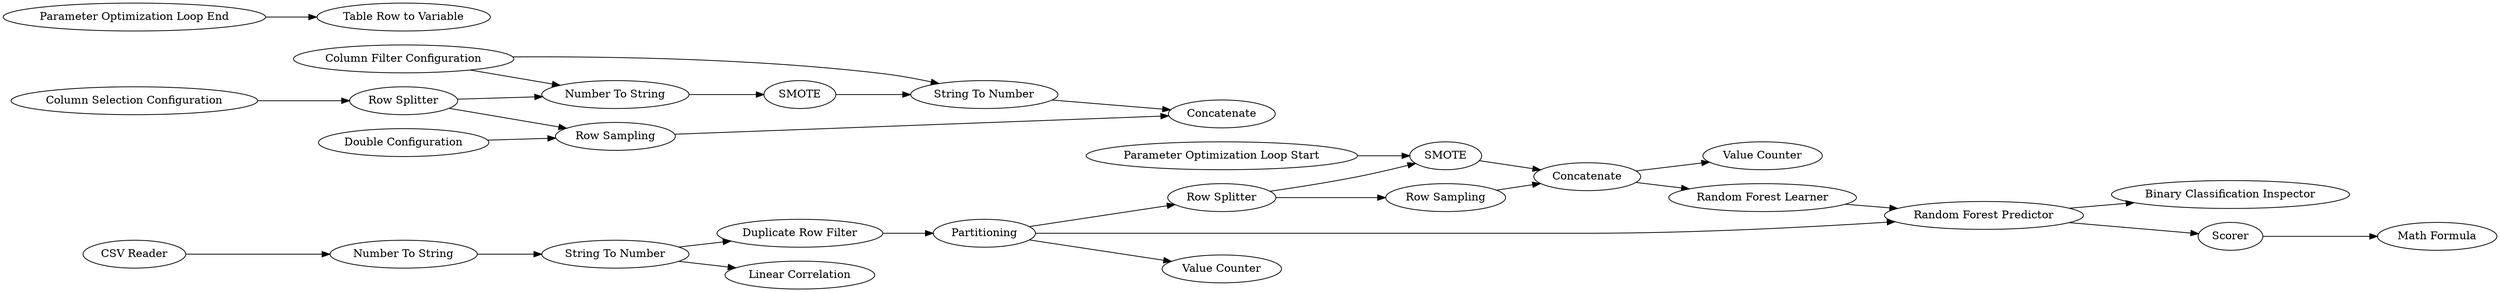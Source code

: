 digraph {
	"441843881995561518_37" [label="Random Forest Predictor"]
	"441843881995561518_31" [label="Duplicate Row Filter"]
	"441843881995561518_42" [label="Parameter Optimization Loop Start"]
	"-7050150150279416605_80" [label="Column Filter Configuration"]
	"-7050150150279416605_4" [label=SMOTE]
	"441843881995561518_35" [label="Value Counter"]
	"441843881995561518_40" [label="Binary Classification Inspector"]
	"441843881995561518_3" [label="String To Number"]
	"441843881995561518_4" [label=SMOTE]
	"-7050150150279416605_10" [label="Row Sampling"]
	"441843881995561518_10" [label="Row Sampling"]
	"441843881995561518_11" [label=Concatenate]
	"441843881995561518_44" [label="Table Row to Variable"]
	"-7050150150279416605_76" [label="String To Number"]
	"441843881995561518_1" [label="CSV Reader"]
	"441843881995561518_38" [label=Scorer]
	"-7050150150279416605_11" [label=Concatenate]
	"441843881995561518_36" [label="Random Forest Learner"]
	"441843881995561518_34" [label="Number To String"]
	"441843881995561518_33" [label=Partitioning]
	"-7050150150279416605_82" [label="Double Configuration"]
	"441843881995561518_8" [label="Row Splitter"]
	"441843881995561518_41" [label="Value Counter"]
	"-2020636935407700253_27" [label="Linear Correlation"]
	"-7050150150279416605_83" [label="Column Selection Configuration"]
	"441843881995561518_47" [label="Math Formula"]
	"441843881995561518_43" [label="Parameter Optimization Loop End"]
	"-7050150150279416605_75" [label="Number To String"]
	"-7050150150279416605_8" [label="Row Splitter"]
	"-7050150150279416605_10" -> "-7050150150279416605_11"
	"441843881995561518_3" -> "441843881995561518_31"
	"-7050150150279416605_83" -> "-7050150150279416605_8"
	"-7050150150279416605_8" -> "-7050150150279416605_10"
	"441843881995561518_11" -> "441843881995561518_36"
	"-7050150150279416605_82" -> "-7050150150279416605_10"
	"441843881995561518_1" -> "441843881995561518_34"
	"441843881995561518_34" -> "441843881995561518_3"
	"441843881995561518_33" -> "441843881995561518_37"
	"441843881995561518_10" -> "441843881995561518_11"
	"-7050150150279416605_75" -> "-7050150150279416605_4"
	"441843881995561518_42" -> "441843881995561518_4"
	"-7050150150279416605_8" -> "-7050150150279416605_75"
	"441843881995561518_3" -> "-2020636935407700253_27"
	"441843881995561518_31" -> "441843881995561518_33"
	"441843881995561518_37" -> "441843881995561518_40"
	"-7050150150279416605_80" -> "-7050150150279416605_76"
	"441843881995561518_43" -> "441843881995561518_44"
	"441843881995561518_33" -> "441843881995561518_35"
	"441843881995561518_4" -> "441843881995561518_11"
	"-7050150150279416605_76" -> "-7050150150279416605_11"
	"441843881995561518_37" -> "441843881995561518_38"
	"441843881995561518_11" -> "441843881995561518_41"
	"441843881995561518_38" -> "441843881995561518_47"
	"-7050150150279416605_4" -> "-7050150150279416605_76"
	"441843881995561518_36" -> "441843881995561518_37"
	"441843881995561518_8" -> "441843881995561518_4"
	"441843881995561518_8" -> "441843881995561518_10"
	"-7050150150279416605_80" -> "-7050150150279416605_75"
	"441843881995561518_33" -> "441843881995561518_8"
	rankdir=LR
}
